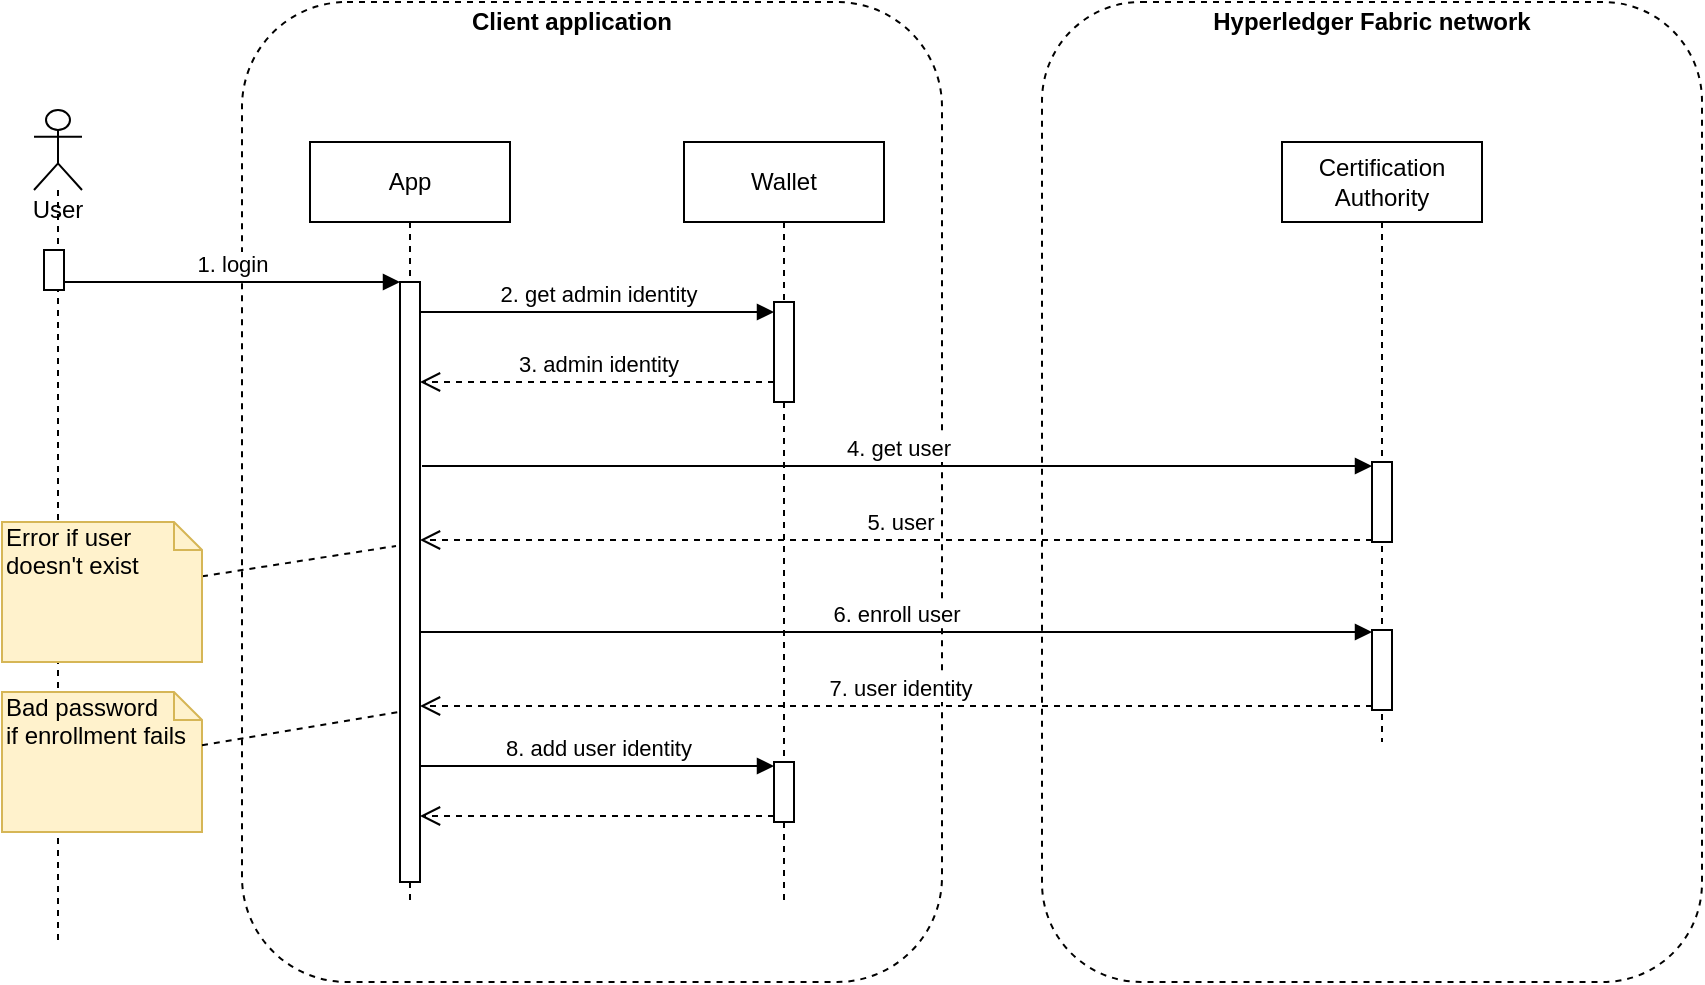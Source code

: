 <mxfile version="13.6.4" type="device"><diagram id="8Kuhvap7KvWiUxs71a0d" name="Page-1"><mxGraphModel dx="1422" dy="777" grid="1" gridSize="10" guides="1" tooltips="1" connect="1" arrows="1" fold="1" page="1" pageScale="1" pageWidth="1169" pageHeight="827" math="0" shadow="0"><root><mxCell id="0"/><mxCell id="1" parent="0"/><mxCell id="umRRCxbHKGzIXXVKqV3B-15" value="" style="rounded=1;whiteSpace=wrap;html=1;fillColor=none;dashed=1;" parent="1" vertex="1"><mxGeometry x="630" y="60" width="330" height="490" as="geometry"/></mxCell><mxCell id="umRRCxbHKGzIXXVKqV3B-14" value="" style="rounded=1;whiteSpace=wrap;html=1;fillColor=none;dashed=1;" parent="1" vertex="1"><mxGeometry x="230" y="60" width="350" height="490" as="geometry"/></mxCell><mxCell id="umRRCxbHKGzIXXVKqV3B-1" value="App" style="shape=umlLifeline;perimeter=lifelinePerimeter;whiteSpace=wrap;html=1;container=1;collapsible=0;recursiveResize=0;outlineConnect=0;" parent="1" vertex="1"><mxGeometry x="264" y="130" width="100" height="380" as="geometry"/></mxCell><mxCell id="umRRCxbHKGzIXXVKqV3B-7" value="" style="html=1;points=[];perimeter=orthogonalPerimeter;" parent="umRRCxbHKGzIXXVKqV3B-1" vertex="1"><mxGeometry x="45" y="70" width="10" height="300" as="geometry"/></mxCell><mxCell id="umRRCxbHKGzIXXVKqV3B-2" value="Wallet" style="shape=umlLifeline;perimeter=lifelinePerimeter;whiteSpace=wrap;html=1;container=1;collapsible=0;recursiveResize=0;outlineConnect=0;" parent="1" vertex="1"><mxGeometry x="451" y="130" width="100" height="380" as="geometry"/></mxCell><mxCell id="umRRCxbHKGzIXXVKqV3B-11" value="" style="html=1;points=[];perimeter=orthogonalPerimeter;" parent="umRRCxbHKGzIXXVKqV3B-2" vertex="1"><mxGeometry x="45" y="80" width="10" height="50" as="geometry"/></mxCell><mxCell id="IJz8g5uc9bkwdWTpQU6E-13" value="" style="html=1;points=[];perimeter=orthogonalPerimeter;" vertex="1" parent="umRRCxbHKGzIXXVKqV3B-2"><mxGeometry x="45" y="310" width="10" height="30" as="geometry"/></mxCell><mxCell id="umRRCxbHKGzIXXVKqV3B-3" value="Certification&lt;br&gt;Authority" style="shape=umlLifeline;perimeter=lifelinePerimeter;whiteSpace=wrap;html=1;container=1;collapsible=0;recursiveResize=0;outlineConnect=0;" parent="1" vertex="1"><mxGeometry x="750" y="130" width="100" height="300" as="geometry"/></mxCell><mxCell id="umRRCxbHKGzIXXVKqV3B-10" value="" style="html=1;points=[];perimeter=orthogonalPerimeter;" parent="umRRCxbHKGzIXXVKqV3B-3" vertex="1"><mxGeometry x="45" y="160" width="10" height="40" as="geometry"/></mxCell><mxCell id="IJz8g5uc9bkwdWTpQU6E-6" value="" style="html=1;points=[];perimeter=orthogonalPerimeter;" vertex="1" parent="umRRCxbHKGzIXXVKqV3B-3"><mxGeometry x="45" y="244" width="10" height="40" as="geometry"/></mxCell><mxCell id="umRRCxbHKGzIXXVKqV3B-12" value="2. get admin identity" style="html=1;verticalAlign=bottom;endArrow=block;" parent="1" edge="1"><mxGeometry width="80" relative="1" as="geometry"><mxPoint x="319" y="215" as="sourcePoint"/><mxPoint x="496" y="215" as="targetPoint"/></mxGeometry></mxCell><mxCell id="umRRCxbHKGzIXXVKqV3B-13" value="3. admin identity" style="html=1;verticalAlign=bottom;endArrow=open;dashed=1;endSize=8;" parent="1" edge="1"><mxGeometry relative="1" as="geometry"><mxPoint x="496" y="250" as="sourcePoint"/><mxPoint x="319" y="250" as="targetPoint"/></mxGeometry></mxCell><mxCell id="umRRCxbHKGzIXXVKqV3B-16" value="&lt;b&gt;Client application&lt;/b&gt;" style="text;html=1;strokeColor=none;fillColor=none;align=center;verticalAlign=middle;whiteSpace=wrap;rounded=0;dashed=1;" parent="1" vertex="1"><mxGeometry x="340" y="60" width="110" height="20" as="geometry"/></mxCell><mxCell id="umRRCxbHKGzIXXVKqV3B-17" value="&lt;b&gt;Hyperledger Fabric network&lt;/b&gt;" style="text;html=1;strokeColor=none;fillColor=none;align=center;verticalAlign=middle;whiteSpace=wrap;rounded=0;dashed=1;" parent="1" vertex="1"><mxGeometry x="710" y="60" width="170" height="20" as="geometry"/></mxCell><mxCell id="B5FDzqw3h0z166Dc6GI1-1" value="User" style="shape=umlLifeline;participant=umlActor;perimeter=lifelinePerimeter;whiteSpace=wrap;html=1;container=1;collapsible=0;recursiveResize=0;verticalAlign=top;spacingTop=36;outlineConnect=0;size=40;" parent="1" vertex="1"><mxGeometry x="126" y="114" width="24" height="416" as="geometry"/></mxCell><mxCell id="B5FDzqw3h0z166Dc6GI1-5" value="" style="html=1;points=[];perimeter=orthogonalPerimeter;" parent="B5FDzqw3h0z166Dc6GI1-1" vertex="1"><mxGeometry x="5" y="70" width="10" height="20" as="geometry"/></mxCell><mxCell id="B5FDzqw3h0z166Dc6GI1-3" value="4. get user" style="html=1;verticalAlign=bottom;endArrow=block;exitX=1.1;exitY=0.5;exitDx=0;exitDy=0;exitPerimeter=0;" parent="1" edge="1"><mxGeometry width="80" relative="1" as="geometry"><mxPoint x="320" y="292" as="sourcePoint"/><mxPoint x="795" y="292" as="targetPoint"/></mxGeometry></mxCell><mxCell id="B5FDzqw3h0z166Dc6GI1-4" value="" style="html=1;verticalAlign=bottom;endArrow=open;dashed=1;endSize=8;" parent="1" edge="1"><mxGeometry relative="1" as="geometry"><mxPoint x="795" y="329" as="sourcePoint"/><mxPoint x="319" y="329" as="targetPoint"/></mxGeometry></mxCell><mxCell id="IJz8g5uc9bkwdWTpQU6E-1" value="5. user" style="edgeLabel;html=1;align=center;verticalAlign=middle;resizable=0;points=[];" vertex="1" connectable="0" parent="B5FDzqw3h0z166Dc6GI1-4"><mxGeometry x="-0.076" y="-4" relative="1" as="geometry"><mxPoint x="-16" y="-5" as="offset"/></mxGeometry></mxCell><mxCell id="B5FDzqw3h0z166Dc6GI1-2" value="1. login" style="html=1;verticalAlign=bottom;endArrow=block;" parent="1" source="B5FDzqw3h0z166Dc6GI1-5" target="umRRCxbHKGzIXXVKqV3B-7" edge="1"><mxGeometry width="80" relative="1" as="geometry"><mxPoint x="120" y="184" as="sourcePoint"/><mxPoint x="200" y="184" as="targetPoint"/></mxGeometry></mxCell><mxCell id="IJz8g5uc9bkwdWTpQU6E-4" value="" style="rounded=0;orthogonalLoop=1;jettySize=auto;html=1;endArrow=none;endFill=0;dashed=1;entryX=-0.2;entryY=0.44;entryDx=0;entryDy=0;entryPerimeter=0;" edge="1" parent="1" source="IJz8g5uc9bkwdWTpQU6E-3" target="umRRCxbHKGzIXXVKqV3B-7"><mxGeometry relative="1" as="geometry"/></mxCell><mxCell id="IJz8g5uc9bkwdWTpQU6E-3" value="Error if user&lt;br&gt;doesn't exist" style="shape=note;whiteSpace=wrap;html=1;size=14;verticalAlign=top;align=left;spacingTop=-6;fillColor=#fff2cc;strokeColor=#d6b656;" vertex="1" parent="1"><mxGeometry x="110" y="320" width="100" height="70" as="geometry"/></mxCell><mxCell id="IJz8g5uc9bkwdWTpQU6E-5" value="6. enroll user" style="html=1;verticalAlign=bottom;endArrow=block;" edge="1" parent="1"><mxGeometry width="80" relative="1" as="geometry"><mxPoint x="319" y="375" as="sourcePoint"/><mxPoint x="795" y="375" as="targetPoint"/></mxGeometry></mxCell><mxCell id="IJz8g5uc9bkwdWTpQU6E-7" value="" style="html=1;verticalAlign=bottom;endArrow=open;dashed=1;endSize=8;" edge="1" parent="1"><mxGeometry relative="1" as="geometry"><mxPoint x="795" y="412" as="sourcePoint"/><mxPoint x="319" y="412" as="targetPoint"/></mxGeometry></mxCell><mxCell id="IJz8g5uc9bkwdWTpQU6E-8" value="7. user identity" style="edgeLabel;html=1;align=center;verticalAlign=middle;resizable=0;points=[];" vertex="1" connectable="0" parent="IJz8g5uc9bkwdWTpQU6E-7"><mxGeometry x="-0.076" y="-4" relative="1" as="geometry"><mxPoint x="-16" y="-5" as="offset"/></mxGeometry></mxCell><mxCell id="IJz8g5uc9bkwdWTpQU6E-10" value="Bad password&lt;br&gt;if enrollment fails" style="shape=note;whiteSpace=wrap;html=1;size=14;verticalAlign=top;align=left;spacingTop=-6;fillColor=#fff2cc;strokeColor=#d6b656;" vertex="1" parent="1"><mxGeometry x="110" y="405" width="100" height="70" as="geometry"/></mxCell><mxCell id="IJz8g5uc9bkwdWTpQU6E-12" value="" style="rounded=0;orthogonalLoop=1;jettySize=auto;html=1;endArrow=none;endFill=0;dashed=1;entryX=-0.1;entryY=0.717;entryDx=0;entryDy=0;entryPerimeter=0;" edge="1" parent="1" source="IJz8g5uc9bkwdWTpQU6E-10" target="umRRCxbHKGzIXXVKqV3B-7"><mxGeometry relative="1" as="geometry"><mxPoint x="220" y="356.584" as="sourcePoint"/><mxPoint x="319" y="339.92" as="targetPoint"/></mxGeometry></mxCell><mxCell id="IJz8g5uc9bkwdWTpQU6E-14" value="8. add user identity" style="html=1;verticalAlign=bottom;endArrow=block;" edge="1" parent="1"><mxGeometry width="80" relative="1" as="geometry"><mxPoint x="319" y="442" as="sourcePoint"/><mxPoint x="496" y="442" as="targetPoint"/></mxGeometry></mxCell><mxCell id="IJz8g5uc9bkwdWTpQU6E-15" value="" style="html=1;verticalAlign=bottom;endArrow=open;dashed=1;endSize=8;" edge="1" parent="1"><mxGeometry relative="1" as="geometry"><mxPoint x="496" y="467" as="sourcePoint"/><mxPoint x="319" y="467" as="targetPoint"/><Array as="points"><mxPoint x="430" y="467"/><mxPoint x="400" y="467"/></Array></mxGeometry></mxCell></root></mxGraphModel></diagram></mxfile>